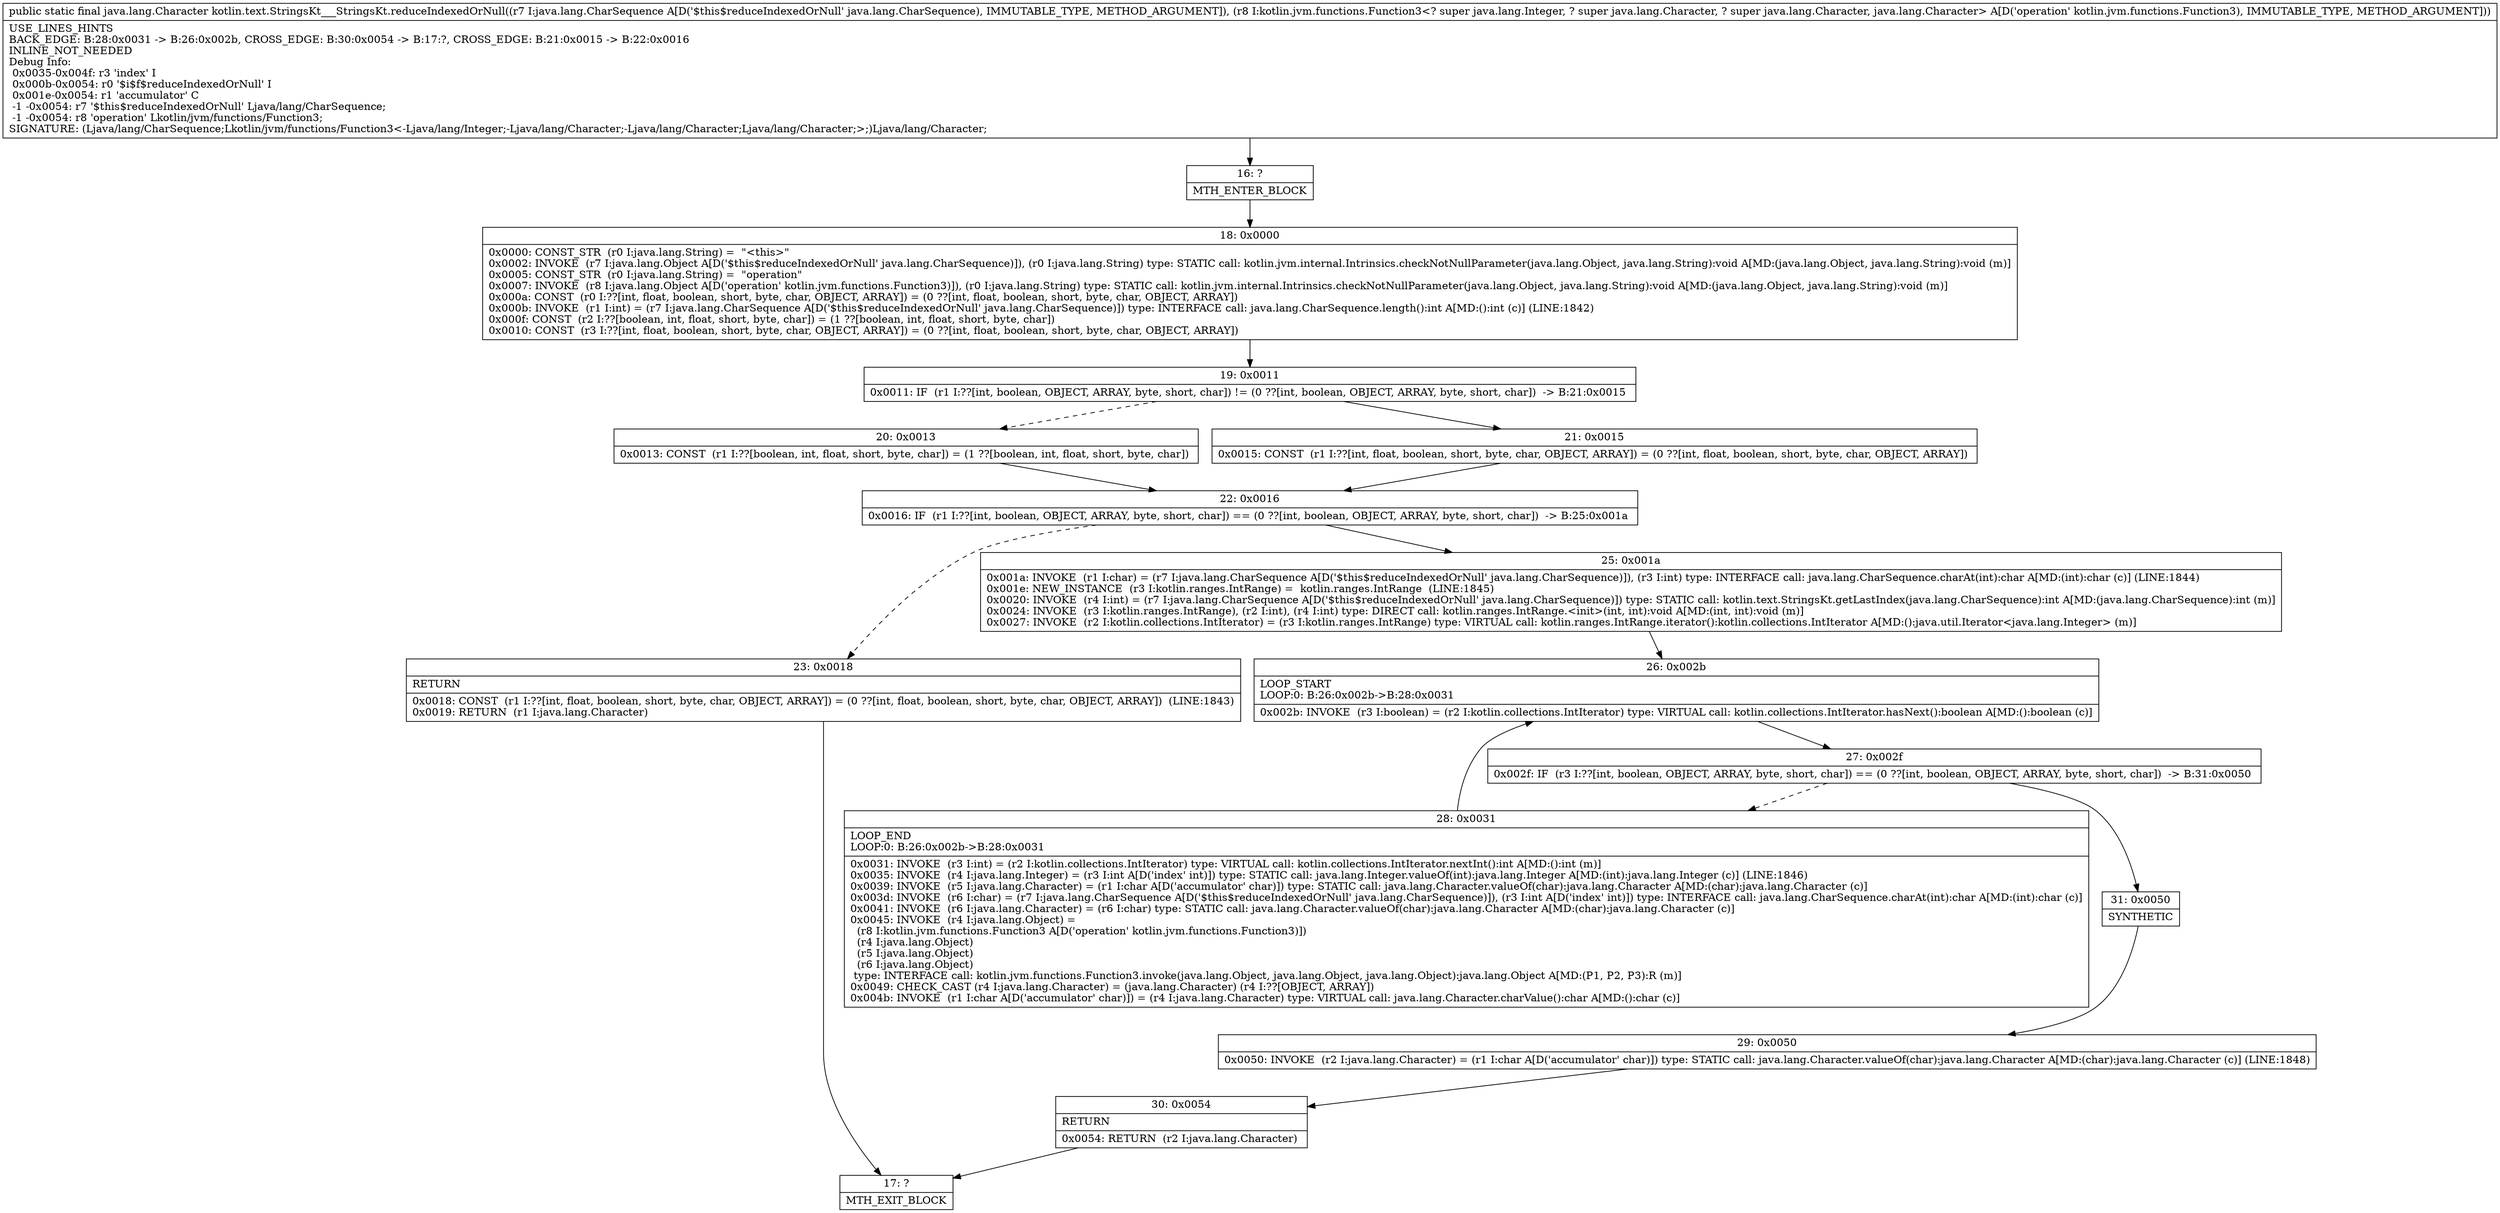 digraph "CFG forkotlin.text.StringsKt___StringsKt.reduceIndexedOrNull(Ljava\/lang\/CharSequence;Lkotlin\/jvm\/functions\/Function3;)Ljava\/lang\/Character;" {
Node_16 [shape=record,label="{16\:\ ?|MTH_ENTER_BLOCK\l}"];
Node_18 [shape=record,label="{18\:\ 0x0000|0x0000: CONST_STR  (r0 I:java.lang.String) =  \"\<this\>\" \l0x0002: INVOKE  (r7 I:java.lang.Object A[D('$this$reduceIndexedOrNull' java.lang.CharSequence)]), (r0 I:java.lang.String) type: STATIC call: kotlin.jvm.internal.Intrinsics.checkNotNullParameter(java.lang.Object, java.lang.String):void A[MD:(java.lang.Object, java.lang.String):void (m)]\l0x0005: CONST_STR  (r0 I:java.lang.String) =  \"operation\" \l0x0007: INVOKE  (r8 I:java.lang.Object A[D('operation' kotlin.jvm.functions.Function3)]), (r0 I:java.lang.String) type: STATIC call: kotlin.jvm.internal.Intrinsics.checkNotNullParameter(java.lang.Object, java.lang.String):void A[MD:(java.lang.Object, java.lang.String):void (m)]\l0x000a: CONST  (r0 I:??[int, float, boolean, short, byte, char, OBJECT, ARRAY]) = (0 ??[int, float, boolean, short, byte, char, OBJECT, ARRAY]) \l0x000b: INVOKE  (r1 I:int) = (r7 I:java.lang.CharSequence A[D('$this$reduceIndexedOrNull' java.lang.CharSequence)]) type: INTERFACE call: java.lang.CharSequence.length():int A[MD:():int (c)] (LINE:1842)\l0x000f: CONST  (r2 I:??[boolean, int, float, short, byte, char]) = (1 ??[boolean, int, float, short, byte, char]) \l0x0010: CONST  (r3 I:??[int, float, boolean, short, byte, char, OBJECT, ARRAY]) = (0 ??[int, float, boolean, short, byte, char, OBJECT, ARRAY]) \l}"];
Node_19 [shape=record,label="{19\:\ 0x0011|0x0011: IF  (r1 I:??[int, boolean, OBJECT, ARRAY, byte, short, char]) != (0 ??[int, boolean, OBJECT, ARRAY, byte, short, char])  \-\> B:21:0x0015 \l}"];
Node_20 [shape=record,label="{20\:\ 0x0013|0x0013: CONST  (r1 I:??[boolean, int, float, short, byte, char]) = (1 ??[boolean, int, float, short, byte, char]) \l}"];
Node_22 [shape=record,label="{22\:\ 0x0016|0x0016: IF  (r1 I:??[int, boolean, OBJECT, ARRAY, byte, short, char]) == (0 ??[int, boolean, OBJECT, ARRAY, byte, short, char])  \-\> B:25:0x001a \l}"];
Node_23 [shape=record,label="{23\:\ 0x0018|RETURN\l|0x0018: CONST  (r1 I:??[int, float, boolean, short, byte, char, OBJECT, ARRAY]) = (0 ??[int, float, boolean, short, byte, char, OBJECT, ARRAY])  (LINE:1843)\l0x0019: RETURN  (r1 I:java.lang.Character) \l}"];
Node_17 [shape=record,label="{17\:\ ?|MTH_EXIT_BLOCK\l}"];
Node_25 [shape=record,label="{25\:\ 0x001a|0x001a: INVOKE  (r1 I:char) = (r7 I:java.lang.CharSequence A[D('$this$reduceIndexedOrNull' java.lang.CharSequence)]), (r3 I:int) type: INTERFACE call: java.lang.CharSequence.charAt(int):char A[MD:(int):char (c)] (LINE:1844)\l0x001e: NEW_INSTANCE  (r3 I:kotlin.ranges.IntRange) =  kotlin.ranges.IntRange  (LINE:1845)\l0x0020: INVOKE  (r4 I:int) = (r7 I:java.lang.CharSequence A[D('$this$reduceIndexedOrNull' java.lang.CharSequence)]) type: STATIC call: kotlin.text.StringsKt.getLastIndex(java.lang.CharSequence):int A[MD:(java.lang.CharSequence):int (m)]\l0x0024: INVOKE  (r3 I:kotlin.ranges.IntRange), (r2 I:int), (r4 I:int) type: DIRECT call: kotlin.ranges.IntRange.\<init\>(int, int):void A[MD:(int, int):void (m)]\l0x0027: INVOKE  (r2 I:kotlin.collections.IntIterator) = (r3 I:kotlin.ranges.IntRange) type: VIRTUAL call: kotlin.ranges.IntRange.iterator():kotlin.collections.IntIterator A[MD:():java.util.Iterator\<java.lang.Integer\> (m)]\l}"];
Node_26 [shape=record,label="{26\:\ 0x002b|LOOP_START\lLOOP:0: B:26:0x002b\-\>B:28:0x0031\l|0x002b: INVOKE  (r3 I:boolean) = (r2 I:kotlin.collections.IntIterator) type: VIRTUAL call: kotlin.collections.IntIterator.hasNext():boolean A[MD:():boolean (c)]\l}"];
Node_27 [shape=record,label="{27\:\ 0x002f|0x002f: IF  (r3 I:??[int, boolean, OBJECT, ARRAY, byte, short, char]) == (0 ??[int, boolean, OBJECT, ARRAY, byte, short, char])  \-\> B:31:0x0050 \l}"];
Node_28 [shape=record,label="{28\:\ 0x0031|LOOP_END\lLOOP:0: B:26:0x002b\-\>B:28:0x0031\l|0x0031: INVOKE  (r3 I:int) = (r2 I:kotlin.collections.IntIterator) type: VIRTUAL call: kotlin.collections.IntIterator.nextInt():int A[MD:():int (m)]\l0x0035: INVOKE  (r4 I:java.lang.Integer) = (r3 I:int A[D('index' int)]) type: STATIC call: java.lang.Integer.valueOf(int):java.lang.Integer A[MD:(int):java.lang.Integer (c)] (LINE:1846)\l0x0039: INVOKE  (r5 I:java.lang.Character) = (r1 I:char A[D('accumulator' char)]) type: STATIC call: java.lang.Character.valueOf(char):java.lang.Character A[MD:(char):java.lang.Character (c)]\l0x003d: INVOKE  (r6 I:char) = (r7 I:java.lang.CharSequence A[D('$this$reduceIndexedOrNull' java.lang.CharSequence)]), (r3 I:int A[D('index' int)]) type: INTERFACE call: java.lang.CharSequence.charAt(int):char A[MD:(int):char (c)]\l0x0041: INVOKE  (r6 I:java.lang.Character) = (r6 I:char) type: STATIC call: java.lang.Character.valueOf(char):java.lang.Character A[MD:(char):java.lang.Character (c)]\l0x0045: INVOKE  (r4 I:java.lang.Object) = \l  (r8 I:kotlin.jvm.functions.Function3 A[D('operation' kotlin.jvm.functions.Function3)])\l  (r4 I:java.lang.Object)\l  (r5 I:java.lang.Object)\l  (r6 I:java.lang.Object)\l type: INTERFACE call: kotlin.jvm.functions.Function3.invoke(java.lang.Object, java.lang.Object, java.lang.Object):java.lang.Object A[MD:(P1, P2, P3):R (m)]\l0x0049: CHECK_CAST (r4 I:java.lang.Character) = (java.lang.Character) (r4 I:??[OBJECT, ARRAY]) \l0x004b: INVOKE  (r1 I:char A[D('accumulator' char)]) = (r4 I:java.lang.Character) type: VIRTUAL call: java.lang.Character.charValue():char A[MD:():char (c)]\l}"];
Node_31 [shape=record,label="{31\:\ 0x0050|SYNTHETIC\l}"];
Node_29 [shape=record,label="{29\:\ 0x0050|0x0050: INVOKE  (r2 I:java.lang.Character) = (r1 I:char A[D('accumulator' char)]) type: STATIC call: java.lang.Character.valueOf(char):java.lang.Character A[MD:(char):java.lang.Character (c)] (LINE:1848)\l}"];
Node_30 [shape=record,label="{30\:\ 0x0054|RETURN\l|0x0054: RETURN  (r2 I:java.lang.Character) \l}"];
Node_21 [shape=record,label="{21\:\ 0x0015|0x0015: CONST  (r1 I:??[int, float, boolean, short, byte, char, OBJECT, ARRAY]) = (0 ??[int, float, boolean, short, byte, char, OBJECT, ARRAY]) \l}"];
MethodNode[shape=record,label="{public static final java.lang.Character kotlin.text.StringsKt___StringsKt.reduceIndexedOrNull((r7 I:java.lang.CharSequence A[D('$this$reduceIndexedOrNull' java.lang.CharSequence), IMMUTABLE_TYPE, METHOD_ARGUMENT]), (r8 I:kotlin.jvm.functions.Function3\<? super java.lang.Integer, ? super java.lang.Character, ? super java.lang.Character, java.lang.Character\> A[D('operation' kotlin.jvm.functions.Function3), IMMUTABLE_TYPE, METHOD_ARGUMENT]))  | USE_LINES_HINTS\lBACK_EDGE: B:28:0x0031 \-\> B:26:0x002b, CROSS_EDGE: B:30:0x0054 \-\> B:17:?, CROSS_EDGE: B:21:0x0015 \-\> B:22:0x0016\lINLINE_NOT_NEEDED\lDebug Info:\l  0x0035\-0x004f: r3 'index' I\l  0x000b\-0x0054: r0 '$i$f$reduceIndexedOrNull' I\l  0x001e\-0x0054: r1 'accumulator' C\l  \-1 \-0x0054: r7 '$this$reduceIndexedOrNull' Ljava\/lang\/CharSequence;\l  \-1 \-0x0054: r8 'operation' Lkotlin\/jvm\/functions\/Function3;\lSIGNATURE: (Ljava\/lang\/CharSequence;Lkotlin\/jvm\/functions\/Function3\<\-Ljava\/lang\/Integer;\-Ljava\/lang\/Character;\-Ljava\/lang\/Character;Ljava\/lang\/Character;\>;)Ljava\/lang\/Character;\l}"];
MethodNode -> Node_16;Node_16 -> Node_18;
Node_18 -> Node_19;
Node_19 -> Node_20[style=dashed];
Node_19 -> Node_21;
Node_20 -> Node_22;
Node_22 -> Node_23[style=dashed];
Node_22 -> Node_25;
Node_23 -> Node_17;
Node_25 -> Node_26;
Node_26 -> Node_27;
Node_27 -> Node_28[style=dashed];
Node_27 -> Node_31;
Node_28 -> Node_26;
Node_31 -> Node_29;
Node_29 -> Node_30;
Node_30 -> Node_17;
Node_21 -> Node_22;
}

